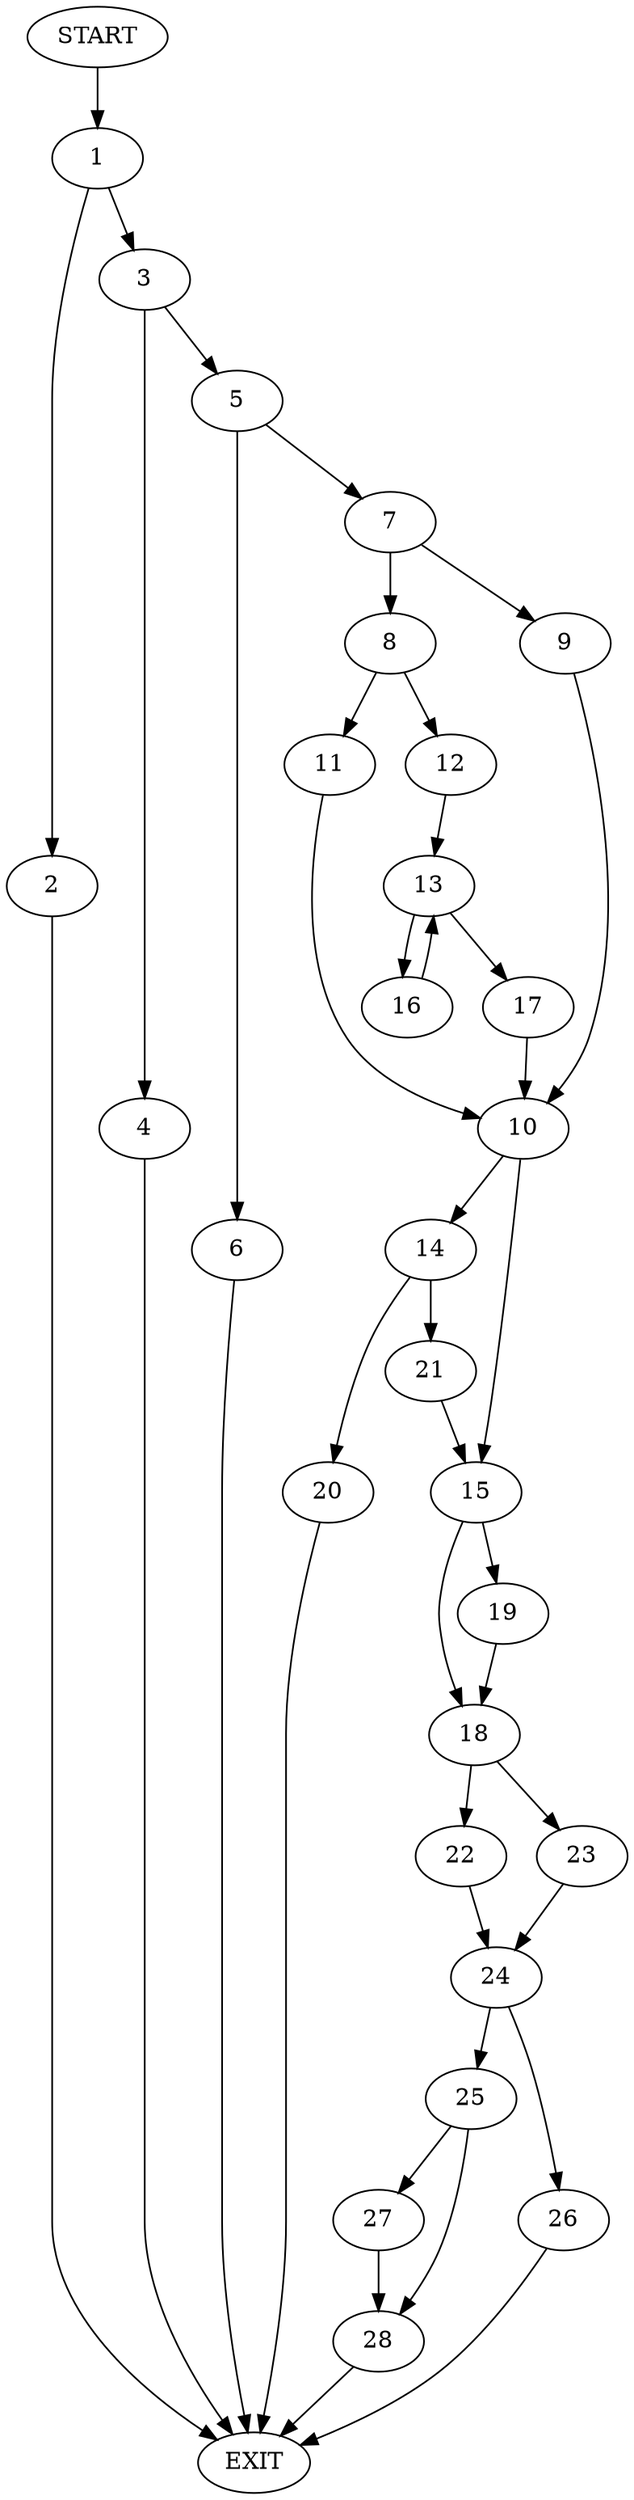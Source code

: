 digraph {
0 [label="START"]
29 [label="EXIT"]
0 -> 1
1 -> 2
1 -> 3
3 -> 4
3 -> 5
2 -> 29
5 -> 6
5 -> 7
4 -> 29
6 -> 29
7 -> 8
7 -> 9
9 -> 10
8 -> 11
8 -> 12
11 -> 10
12 -> 13
10 -> 14
10 -> 15
13 -> 16
13 -> 17
16 -> 13
17 -> 10
15 -> 18
15 -> 19
14 -> 20
14 -> 21
20 -> 29
21 -> 15
19 -> 18
18 -> 22
18 -> 23
23 -> 24
22 -> 24
24 -> 25
24 -> 26
25 -> 27
25 -> 28
26 -> 29
28 -> 29
27 -> 28
}
